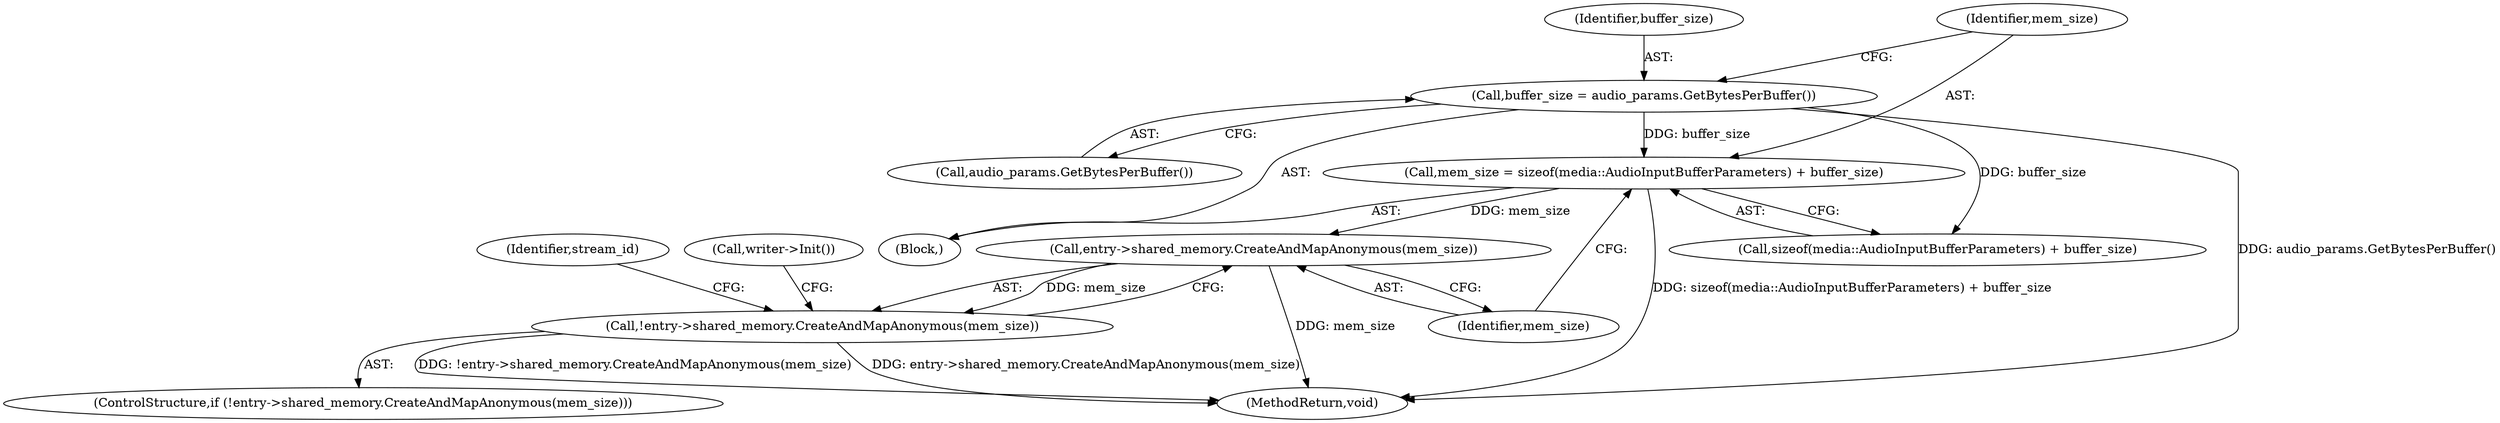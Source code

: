 digraph "0_Chrome_503bea2643350c6378de5f7a268b85cf2480e1ac@API" {
"1000152" [label="(Call,mem_size = sizeof(media::AudioInputBufferParameters) + buffer_size)"];
"1000147" [label="(Call,buffer_size = audio_params.GetBytesPerBuffer())"];
"1000160" [label="(Call,entry->shared_memory.CreateAndMapAnonymous(mem_size))"];
"1000159" [label="(Call,!entry->shared_memory.CreateAndMapAnonymous(mem_size))"];
"1000154" [label="(Call,sizeof(media::AudioInputBufferParameters) + buffer_size)"];
"1000160" [label="(Call,entry->shared_memory.CreateAndMapAnonymous(mem_size))"];
"1000152" [label="(Call,mem_size = sizeof(media::AudioInputBufferParameters) + buffer_size)"];
"1000153" [label="(Identifier,mem_size)"];
"1000148" [label="(Identifier,buffer_size)"];
"1000105" [label="(Block,)"];
"1000164" [label="(Identifier,stream_id)"];
"1000169" [label="(Call,writer->Init())"];
"1000210" [label="(MethodReturn,void)"];
"1000149" [label="(Call,audio_params.GetBytesPerBuffer())"];
"1000159" [label="(Call,!entry->shared_memory.CreateAndMapAnonymous(mem_size))"];
"1000147" [label="(Call,buffer_size = audio_params.GetBytesPerBuffer())"];
"1000161" [label="(Identifier,mem_size)"];
"1000158" [label="(ControlStructure,if (!entry->shared_memory.CreateAndMapAnonymous(mem_size)))"];
"1000152" -> "1000105"  [label="AST: "];
"1000152" -> "1000154"  [label="CFG: "];
"1000153" -> "1000152"  [label="AST: "];
"1000154" -> "1000152"  [label="AST: "];
"1000161" -> "1000152"  [label="CFG: "];
"1000152" -> "1000210"  [label="DDG: sizeof(media::AudioInputBufferParameters) + buffer_size"];
"1000147" -> "1000152"  [label="DDG: buffer_size"];
"1000152" -> "1000160"  [label="DDG: mem_size"];
"1000147" -> "1000105"  [label="AST: "];
"1000147" -> "1000149"  [label="CFG: "];
"1000148" -> "1000147"  [label="AST: "];
"1000149" -> "1000147"  [label="AST: "];
"1000153" -> "1000147"  [label="CFG: "];
"1000147" -> "1000210"  [label="DDG: audio_params.GetBytesPerBuffer()"];
"1000147" -> "1000154"  [label="DDG: buffer_size"];
"1000160" -> "1000159"  [label="AST: "];
"1000160" -> "1000161"  [label="CFG: "];
"1000161" -> "1000160"  [label="AST: "];
"1000159" -> "1000160"  [label="CFG: "];
"1000160" -> "1000210"  [label="DDG: mem_size"];
"1000160" -> "1000159"  [label="DDG: mem_size"];
"1000159" -> "1000158"  [label="AST: "];
"1000164" -> "1000159"  [label="CFG: "];
"1000169" -> "1000159"  [label="CFG: "];
"1000159" -> "1000210"  [label="DDG: !entry->shared_memory.CreateAndMapAnonymous(mem_size)"];
"1000159" -> "1000210"  [label="DDG: entry->shared_memory.CreateAndMapAnonymous(mem_size)"];
}

